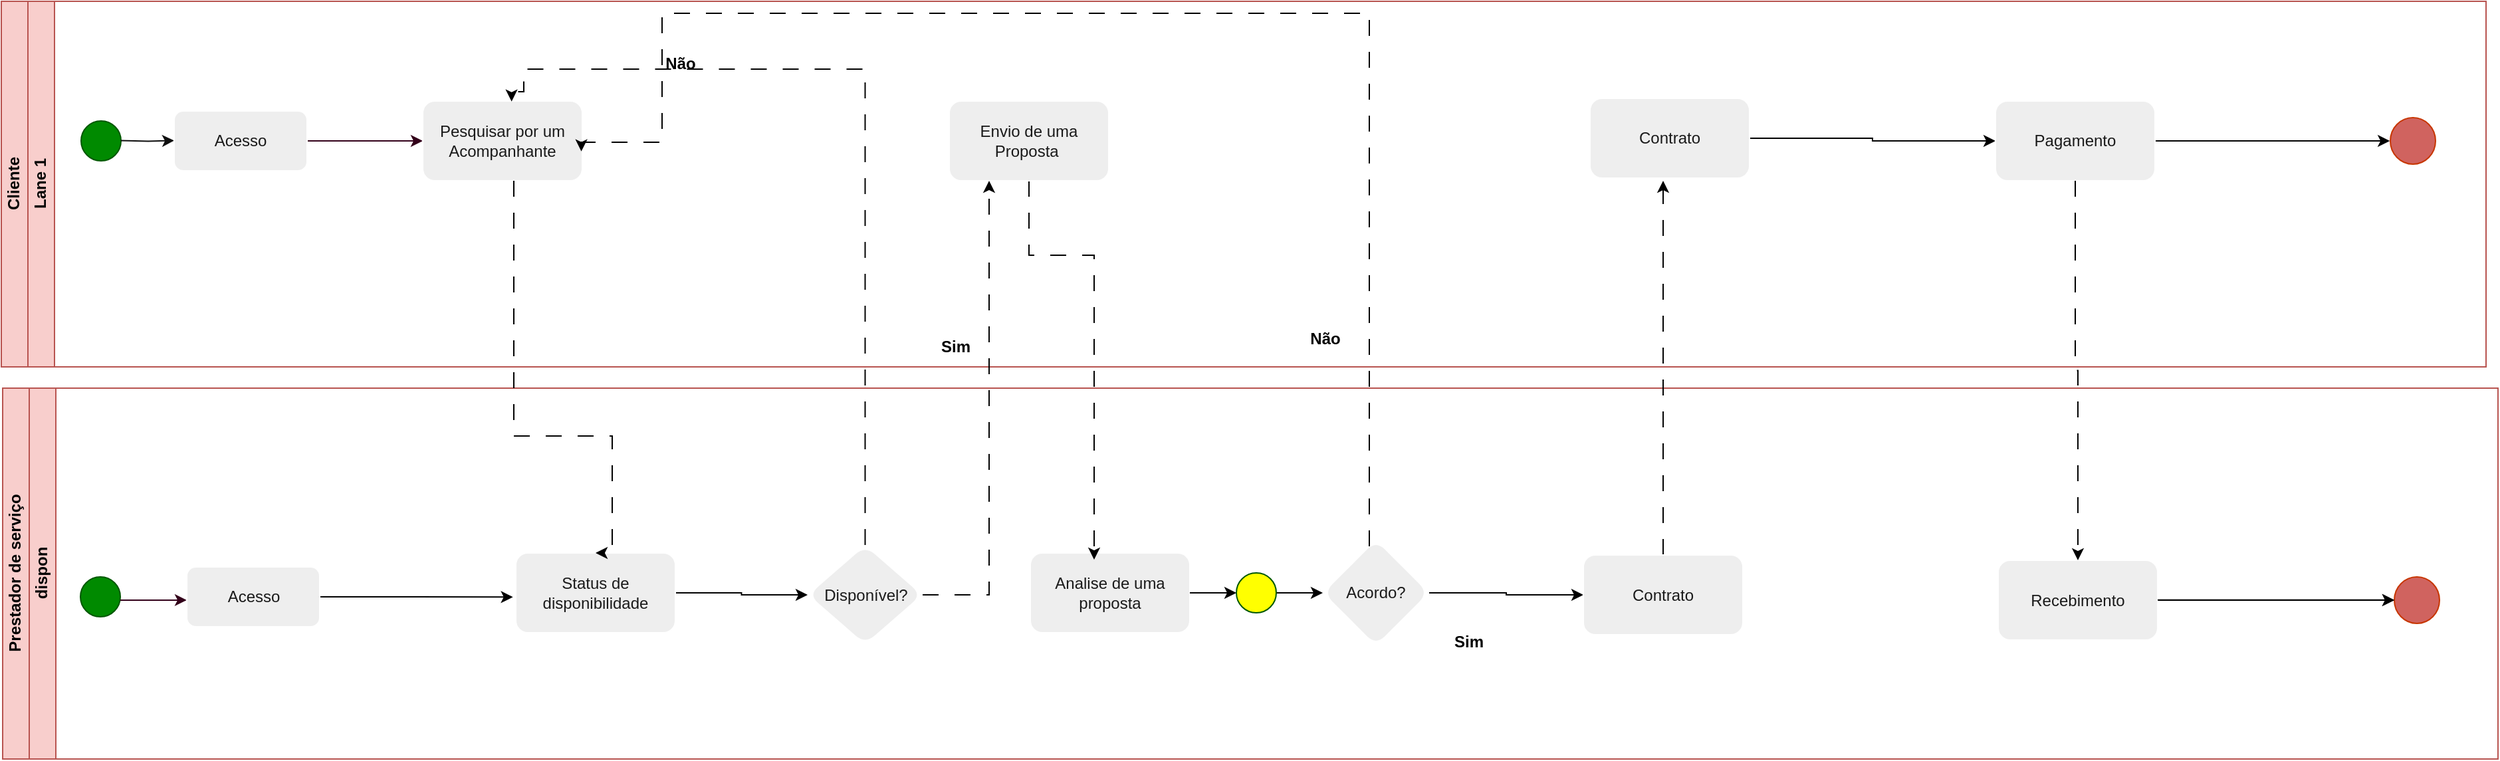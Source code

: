 <mxfile version="24.0.2" type="github">
  <diagram id="prtHgNgQTEPvFCAcTncT" name="Page-1">
    <mxGraphModel dx="2049" dy="1103" grid="0" gridSize="10" guides="1" tooltips="1" connect="1" arrows="1" fold="1" page="1" pageScale="1" pageWidth="827" pageHeight="1169" background="#FFFFFF" math="0" shadow="0">
      <root>
        <mxCell id="0" />
        <mxCell id="1" parent="0" />
        <mxCell id="5pNz5yCcSIAwaGnznMOf-3" value="Prestador de serviço" style="swimlane;html=1;childLayout=stackLayout;resizeParent=1;resizeParentMax=0;horizontal=0;startSize=20;horizontalStack=0;labelBackgroundColor=none;fillColor=#f8cecc;strokeColor=#b85450;" parent="1" vertex="1">
          <mxGeometry x="44" y="357" width="1877" height="279" as="geometry" />
        </mxCell>
        <mxCell id="5pNz5yCcSIAwaGnznMOf-4" value="dispon" style="swimlane;html=1;startSize=20;horizontal=0;labelBackgroundColor=none;fillColor=#f8cecc;strokeColor=#b85450;" parent="5pNz5yCcSIAwaGnznMOf-3" vertex="1">
          <mxGeometry x="20" width="1857" height="279" as="geometry" />
        </mxCell>
        <mxCell id="5pNz5yCcSIAwaGnznMOf-25" value="" style="verticalLabelPosition=bottom;verticalAlign=top;html=1;shape=mxgraph.flowchart.on-page_reference;fillColor=#008a00;strokeColor=#005700;labelBackgroundColor=none;fontColor=#ffffff;" parent="5pNz5yCcSIAwaGnznMOf-4" vertex="1">
          <mxGeometry x="38.5" y="142" width="30" height="30" as="geometry" />
        </mxCell>
        <mxCell id="Df03aj2ZQIvmBR8gezqD-38" value="" style="edgeStyle=orthogonalEdgeStyle;rounded=0;orthogonalLoop=1;jettySize=auto;html=1;" edge="1" parent="5pNz5yCcSIAwaGnznMOf-4" source="Df03aj2ZQIvmBR8gezqD-69" target="Df03aj2ZQIvmBR8gezqD-37">
          <mxGeometry relative="1" as="geometry" />
        </mxCell>
        <mxCell id="5pNz5yCcSIAwaGnznMOf-45" value="Analise de uma proposta" style="whiteSpace=wrap;html=1;fillColor=#EEEEEE;strokeColor=#FFFFFF;fontColor=#1A1A1A;rounded=1;labelBackgroundColor=none;" parent="5pNz5yCcSIAwaGnznMOf-4" vertex="1">
          <mxGeometry x="753" y="124" width="120" height="60" as="geometry" />
        </mxCell>
        <mxCell id="5pNz5yCcSIAwaGnznMOf-47" value="" style="ellipse;whiteSpace=wrap;html=1;fillColor=#d0635f;strokeColor=#C73500;fontColor=#000000;rounded=1;labelBackgroundColor=none;" parent="5pNz5yCcSIAwaGnznMOf-4" vertex="1">
          <mxGeometry x="1779" y="142" width="34" height="35" as="geometry" />
        </mxCell>
        <mxCell id="Df03aj2ZQIvmBR8gezqD-25" style="edgeStyle=orthogonalEdgeStyle;rounded=0;orthogonalLoop=1;jettySize=auto;html=1;exitX=1;exitY=0.5;exitDx=0;exitDy=0;fontColor=#000000;" edge="1" parent="5pNz5yCcSIAwaGnznMOf-4" source="5pNz5yCcSIAwaGnznMOf-27">
          <mxGeometry relative="1" as="geometry">
            <mxPoint x="363.833" y="157.167" as="targetPoint" />
          </mxGeometry>
        </mxCell>
        <mxCell id="Df03aj2ZQIvmBR8gezqD-72" value="" style="edgeStyle=orthogonalEdgeStyle;rounded=0;orthogonalLoop=1;jettySize=auto;html=1;strokeColor=#33001A;" edge="1" parent="5pNz5yCcSIAwaGnznMOf-4">
          <mxGeometry relative="1" as="geometry">
            <mxPoint x="68.5" y="159.44" as="sourcePoint" />
            <mxPoint x="118.5" y="159.44" as="targetPoint" />
          </mxGeometry>
        </mxCell>
        <mxCell id="5pNz5yCcSIAwaGnznMOf-27" value="Acesso" style="rounded=1;whiteSpace=wrap;html=1;labelBackgroundColor=none;fillColor=#EEEEEE;strokeColor=#FFFFFF;fontColor=#1A1A1A;" parent="5pNz5yCcSIAwaGnznMOf-4" vertex="1">
          <mxGeometry x="118.5" y="134.5" width="100" height="45" as="geometry" />
        </mxCell>
        <mxCell id="Df03aj2ZQIvmBR8gezqD-26" style="edgeStyle=orthogonalEdgeStyle;rounded=0;orthogonalLoop=1;jettySize=auto;html=1;entryX=0;entryY=0.5;entryDx=0;entryDy=0;fontColor=#000000;" edge="1" parent="5pNz5yCcSIAwaGnznMOf-4" source="Df03aj2ZQIvmBR8gezqD-6" target="Df03aj2ZQIvmBR8gezqD-20">
          <mxGeometry relative="1" as="geometry" />
        </mxCell>
        <mxCell id="Df03aj2ZQIvmBR8gezqD-6" value="Status de disponibilidade" style="whiteSpace=wrap;html=1;fillColor=#EEEEEE;strokeColor=#FFFFFF;fontColor=#1A1A1A;rounded=1;labelBackgroundColor=none;" vertex="1" parent="5pNz5yCcSIAwaGnznMOf-4">
          <mxGeometry x="366" y="124" width="120" height="60" as="geometry" />
        </mxCell>
        <mxCell id="Df03aj2ZQIvmBR8gezqD-20" value="Disponível?" style="rhombus;whiteSpace=wrap;html=1;fillColor=#EEEEEE;strokeColor=#FFFFFF;fontColor=#1A1A1A;rounded=1;labelBackgroundColor=none;" vertex="1" parent="5pNz5yCcSIAwaGnznMOf-4">
          <mxGeometry x="585.5" y="118" width="86.5" height="75" as="geometry" />
        </mxCell>
        <mxCell id="Df03aj2ZQIvmBR8gezqD-44" value="" style="edgeStyle=orthogonalEdgeStyle;rounded=0;orthogonalLoop=1;jettySize=auto;html=1;" edge="1" parent="5pNz5yCcSIAwaGnznMOf-4" source="Df03aj2ZQIvmBR8gezqD-37" target="Df03aj2ZQIvmBR8gezqD-43">
          <mxGeometry relative="1" as="geometry" />
        </mxCell>
        <mxCell id="Df03aj2ZQIvmBR8gezqD-37" value="Acordo?" style="rhombus;whiteSpace=wrap;html=1;fillColor=#EEEEEE;strokeColor=#FFFFFF;fontColor=#1A1A1A;rounded=1;labelBackgroundColor=none;" vertex="1" parent="5pNz5yCcSIAwaGnznMOf-4">
          <mxGeometry x="973" y="114" width="80" height="80" as="geometry" />
        </mxCell>
        <mxCell id="Df03aj2ZQIvmBR8gezqD-75" style="edgeStyle=orthogonalEdgeStyle;rounded=0;orthogonalLoop=1;jettySize=auto;html=1;dashed=1;dashPattern=12 12;" edge="1" parent="5pNz5yCcSIAwaGnznMOf-4" source="Df03aj2ZQIvmBR8gezqD-43">
          <mxGeometry relative="1" as="geometry">
            <mxPoint x="1229" y="-156" as="targetPoint" />
          </mxGeometry>
        </mxCell>
        <mxCell id="Df03aj2ZQIvmBR8gezqD-43" value="Contrato" style="whiteSpace=wrap;html=1;fillColor=#EEEEEE;strokeColor=#FFFFFF;fontColor=#1A1A1A;rounded=1;labelBackgroundColor=none;" vertex="1" parent="5pNz5yCcSIAwaGnznMOf-4">
          <mxGeometry x="1169" y="125.5" width="120" height="60" as="geometry" />
        </mxCell>
        <mxCell id="Df03aj2ZQIvmBR8gezqD-48" value="Sim" style="text;html=1;align=center;verticalAlign=middle;whiteSpace=wrap;rounded=0;fontStyle=1" vertex="1" parent="5pNz5yCcSIAwaGnznMOf-4">
          <mxGeometry x="1053" y="177" width="60" height="27" as="geometry" />
        </mxCell>
        <mxCell id="Df03aj2ZQIvmBR8gezqD-69" value="" style="verticalLabelPosition=bottom;verticalAlign=top;html=1;shape=mxgraph.flowchart.on-page_reference;fillColor=#FFFF00;strokeColor=#005700;labelBackgroundColor=none;fontColor=#ffffff;" vertex="1" parent="5pNz5yCcSIAwaGnznMOf-4">
          <mxGeometry x="908" y="139" width="30" height="30" as="geometry" />
        </mxCell>
        <mxCell id="Df03aj2ZQIvmBR8gezqD-70" value="" style="edgeStyle=orthogonalEdgeStyle;rounded=0;orthogonalLoop=1;jettySize=auto;html=1;" edge="1" parent="5pNz5yCcSIAwaGnznMOf-4" source="5pNz5yCcSIAwaGnznMOf-45" target="Df03aj2ZQIvmBR8gezqD-69">
          <mxGeometry relative="1" as="geometry">
            <mxPoint x="937" y="511" as="sourcePoint" />
            <mxPoint x="1037" y="511" as="targetPoint" />
          </mxGeometry>
        </mxCell>
        <mxCell id="Df03aj2ZQIvmBR8gezqD-82" style="edgeStyle=orthogonalEdgeStyle;rounded=0;orthogonalLoop=1;jettySize=auto;html=1;entryX=0;entryY=0.5;entryDx=0;entryDy=0;" edge="1" parent="5pNz5yCcSIAwaGnznMOf-4" source="Df03aj2ZQIvmBR8gezqD-80" target="5pNz5yCcSIAwaGnznMOf-47">
          <mxGeometry relative="1" as="geometry" />
        </mxCell>
        <mxCell id="Df03aj2ZQIvmBR8gezqD-80" value="Recebimento" style="whiteSpace=wrap;html=1;fillColor=#EEEEEE;strokeColor=#FFFFFF;fontColor=#1A1A1A;rounded=1;labelBackgroundColor=none;" vertex="1" parent="5pNz5yCcSIAwaGnznMOf-4">
          <mxGeometry x="1481" y="129.5" width="120" height="60" as="geometry" />
        </mxCell>
        <mxCell id="Df03aj2ZQIvmBR8gezqD-83" style="edgeStyle=orthogonalEdgeStyle;rounded=0;orthogonalLoop=1;jettySize=auto;html=1;entryX=0;entryY=0.5;entryDx=0;entryDy=0;" edge="1" parent="5pNz5yCcSIAwaGnznMOf-4">
          <mxGeometry relative="1" as="geometry">
            <mxPoint x="1601" y="159.42" as="sourcePoint" />
            <mxPoint x="1779" y="159.42" as="targetPoint" />
          </mxGeometry>
        </mxCell>
        <mxCell id="5pNz5yCcSIAwaGnznMOf-16" value="Cliente" style="swimlane;html=1;childLayout=stackLayout;resizeParent=1;resizeParentMax=0;horizontal=0;startSize=20;horizontalStack=0;labelBackgroundColor=none;fillColor=#f8cecc;strokeColor=#b85450;" parent="1" vertex="1">
          <mxGeometry x="43" y="66" width="1869" height="275" as="geometry" />
        </mxCell>
        <mxCell id="5pNz5yCcSIAwaGnznMOf-17" value="Lane 1" style="swimlane;html=1;startSize=20;horizontal=0;labelBackgroundColor=none;fillColor=#f8cecc;strokeColor=#b85450;" parent="5pNz5yCcSIAwaGnznMOf-16" vertex="1">
          <mxGeometry x="20" width="1849" height="275" as="geometry" />
        </mxCell>
        <mxCell id="5pNz5yCcSIAwaGnznMOf-18" value="" style="verticalLabelPosition=bottom;verticalAlign=top;html=1;shape=mxgraph.flowchart.on-page_reference;fillColor=#008a00;strokeColor=#005700;labelBackgroundColor=none;fontColor=#ffffff;" parent="5pNz5yCcSIAwaGnznMOf-17" vertex="1">
          <mxGeometry x="40" y="90" width="30" height="30" as="geometry" />
        </mxCell>
        <mxCell id="5pNz5yCcSIAwaGnznMOf-40" value="" style="edgeStyle=orthogonalEdgeStyle;rounded=0;orthogonalLoop=1;jettySize=auto;html=1;strokeColor=#33001A;fontColor=#000000;" parent="5pNz5yCcSIAwaGnznMOf-17" source="5pNz5yCcSIAwaGnznMOf-20" target="5pNz5yCcSIAwaGnznMOf-39" edge="1">
          <mxGeometry relative="1" as="geometry" />
        </mxCell>
        <mxCell id="Df03aj2ZQIvmBR8gezqD-71" value="" style="edgeStyle=orthogonalEdgeStyle;rounded=0;orthogonalLoop=1;jettySize=auto;html=1;strokeColor=#0F0F0F;" edge="1" parent="5pNz5yCcSIAwaGnznMOf-17">
          <mxGeometry relative="1" as="geometry">
            <mxPoint x="70" y="104.75" as="sourcePoint" />
            <mxPoint x="110" y="104.75" as="targetPoint" />
          </mxGeometry>
        </mxCell>
        <mxCell id="5pNz5yCcSIAwaGnznMOf-20" value="Acesso" style="rounded=1;whiteSpace=wrap;html=1;labelBackgroundColor=none;fillColor=#EEEEEE;strokeColor=#FFFFFF;fontColor=#1A1A1A;" parent="5pNz5yCcSIAwaGnznMOf-17" vertex="1">
          <mxGeometry x="110" y="82.5" width="100" height="45" as="geometry" />
        </mxCell>
        <mxCell id="5pNz5yCcSIAwaGnznMOf-39" value="Pesquisar por um Acompanhante" style="whiteSpace=wrap;html=1;fillColor=#EEEEEE;strokeColor=#FFFFFF;fontColor=#1A1A1A;rounded=1;labelBackgroundColor=none;" parent="5pNz5yCcSIAwaGnznMOf-17" vertex="1">
          <mxGeometry x="297" y="75" width="120" height="60" as="geometry" />
        </mxCell>
        <mxCell id="Df03aj2ZQIvmBR8gezqD-34" style="edgeStyle=orthogonalEdgeStyle;rounded=0;orthogonalLoop=1;jettySize=auto;html=1;dashed=1;dashPattern=12 12;fontColor=#000000;" edge="1" parent="5pNz5yCcSIAwaGnznMOf-17" source="5pNz5yCcSIAwaGnznMOf-41">
          <mxGeometry relative="1" as="geometry">
            <mxPoint x="802" y="420" as="targetPoint" />
            <Array as="points">
              <mxPoint x="753" y="191" />
              <mxPoint x="802" y="191" />
            </Array>
          </mxGeometry>
        </mxCell>
        <mxCell id="5pNz5yCcSIAwaGnznMOf-41" value="Envio de uma Proposta&amp;nbsp;" style="whiteSpace=wrap;html=1;fillColor=#EEEEEE;strokeColor=#FFFFFF;fontColor=#1A1A1A;rounded=1;labelBackgroundColor=none;" parent="5pNz5yCcSIAwaGnznMOf-17" vertex="1">
          <mxGeometry x="693" y="75" width="120" height="60" as="geometry" />
        </mxCell>
        <mxCell id="Df03aj2ZQIvmBR8gezqD-30" value="Não" style="text;html=1;align=center;verticalAlign=middle;whiteSpace=wrap;rounded=0;fontStyle=1;fontColor=#000000;" vertex="1" parent="5pNz5yCcSIAwaGnznMOf-17">
          <mxGeometry x="461" y="33" width="60" height="27" as="geometry" />
        </mxCell>
        <mxCell id="Df03aj2ZQIvmBR8gezqD-47" value="" style="ellipse;whiteSpace=wrap;html=1;fillColor=#d0635f;strokeColor=#C73500;fontColor=#000000;rounded=1;labelBackgroundColor=none;" vertex="1" parent="5pNz5yCcSIAwaGnznMOf-17">
          <mxGeometry x="1777" y="87.5" width="34" height="35" as="geometry" />
        </mxCell>
        <mxCell id="Df03aj2ZQIvmBR8gezqD-78" value="" style="edgeStyle=orthogonalEdgeStyle;rounded=0;orthogonalLoop=1;jettySize=auto;html=1;" edge="1" parent="5pNz5yCcSIAwaGnznMOf-17" source="Df03aj2ZQIvmBR8gezqD-73" target="Df03aj2ZQIvmBR8gezqD-77">
          <mxGeometry relative="1" as="geometry" />
        </mxCell>
        <mxCell id="Df03aj2ZQIvmBR8gezqD-73" value="Contrato" style="whiteSpace=wrap;html=1;fillColor=#EEEEEE;strokeColor=#FFFFFF;fontColor=#1A1A1A;rounded=1;labelBackgroundColor=none;" vertex="1" parent="5pNz5yCcSIAwaGnznMOf-17">
          <mxGeometry x="1175" y="73" width="120" height="60" as="geometry" />
        </mxCell>
        <mxCell id="Df03aj2ZQIvmBR8gezqD-85" style="edgeStyle=orthogonalEdgeStyle;rounded=0;orthogonalLoop=1;jettySize=auto;html=1;" edge="1" parent="5pNz5yCcSIAwaGnznMOf-17" source="Df03aj2ZQIvmBR8gezqD-77">
          <mxGeometry relative="1" as="geometry">
            <mxPoint x="1776.571" y="105" as="targetPoint" />
          </mxGeometry>
        </mxCell>
        <mxCell id="Df03aj2ZQIvmBR8gezqD-77" value="Pagamento" style="whiteSpace=wrap;html=1;fillColor=#EEEEEE;strokeColor=#FFFFFF;fontColor=#1A1A1A;rounded=1;labelBackgroundColor=none;" vertex="1" parent="5pNz5yCcSIAwaGnznMOf-17">
          <mxGeometry x="1480" y="75" width="120" height="60" as="geometry" />
        </mxCell>
        <mxCell id="Df03aj2ZQIvmBR8gezqD-29" style="edgeStyle=orthogonalEdgeStyle;rounded=0;orthogonalLoop=1;jettySize=auto;html=1;entryX=0.557;entryY=0.006;entryDx=0;entryDy=0;entryPerimeter=0;dashed=1;dashPattern=12 12;fontColor=#000000;" edge="1" parent="1" source="Df03aj2ZQIvmBR8gezqD-20" target="5pNz5yCcSIAwaGnznMOf-39">
          <mxGeometry relative="1" as="geometry">
            <Array as="points">
              <mxPoint x="693" y="117" />
              <mxPoint x="436" y="117" />
              <mxPoint x="436" y="134" />
            </Array>
          </mxGeometry>
        </mxCell>
        <mxCell id="Df03aj2ZQIvmBR8gezqD-32" style="edgeStyle=orthogonalEdgeStyle;rounded=0;orthogonalLoop=1;jettySize=auto;html=1;entryX=0.25;entryY=1;entryDx=0;entryDy=0;dashed=1;dashPattern=12 12;fontColor=#000000;" edge="1" parent="1" source="Df03aj2ZQIvmBR8gezqD-20" target="5pNz5yCcSIAwaGnznMOf-41">
          <mxGeometry relative="1" as="geometry" />
        </mxCell>
        <mxCell id="Df03aj2ZQIvmBR8gezqD-33" style="edgeStyle=orthogonalEdgeStyle;rounded=0;orthogonalLoop=1;jettySize=auto;html=1;entryX=0.5;entryY=0;entryDx=0;entryDy=0;dashed=1;dashPattern=12 12;fontColor=#000000;" edge="1" parent="1" source="5pNz5yCcSIAwaGnznMOf-39" target="Df03aj2ZQIvmBR8gezqD-6">
          <mxGeometry relative="1" as="geometry">
            <Array as="points">
              <mxPoint x="428.5" y="393" />
              <mxPoint x="502.5" y="393" />
            </Array>
          </mxGeometry>
        </mxCell>
        <mxCell id="Df03aj2ZQIvmBR8gezqD-41" style="edgeStyle=orthogonalEdgeStyle;rounded=0;orthogonalLoop=1;jettySize=auto;html=1;entryX=0.994;entryY=0.631;entryDx=0;entryDy=0;entryPerimeter=0;dashed=1;dashPattern=12 12;fontColor=#000000;" edge="1" parent="1" source="Df03aj2ZQIvmBR8gezqD-37" target="5pNz5yCcSIAwaGnznMOf-39">
          <mxGeometry relative="1" as="geometry">
            <Array as="points">
              <mxPoint x="1072" y="75" />
              <mxPoint x="540" y="75" />
              <mxPoint x="540" y="172" />
              <mxPoint x="479" y="172" />
            </Array>
          </mxGeometry>
        </mxCell>
        <mxCell id="Df03aj2ZQIvmBR8gezqD-42" value="Não" style="text;html=1;align=center;verticalAlign=middle;whiteSpace=wrap;rounded=0;fontStyle=1" vertex="1" parent="1">
          <mxGeometry x="1009" y="306" width="60" height="27" as="geometry" />
        </mxCell>
        <mxCell id="Df03aj2ZQIvmBR8gezqD-66" value="Sim" style="text;html=1;align=center;verticalAlign=middle;whiteSpace=wrap;rounded=0;fontStyle=1;fontColor=#000000;" vertex="1" parent="1">
          <mxGeometry x="731" y="312" width="60" height="27" as="geometry" />
        </mxCell>
        <mxCell id="Df03aj2ZQIvmBR8gezqD-81" value="" style="edgeStyle=orthogonalEdgeStyle;rounded=0;orthogonalLoop=1;jettySize=auto;html=1;dashed=1;dashPattern=12 12;" edge="1" parent="1" source="Df03aj2ZQIvmBR8gezqD-77" target="Df03aj2ZQIvmBR8gezqD-80">
          <mxGeometry relative="1" as="geometry" />
        </mxCell>
      </root>
    </mxGraphModel>
  </diagram>
</mxfile>

